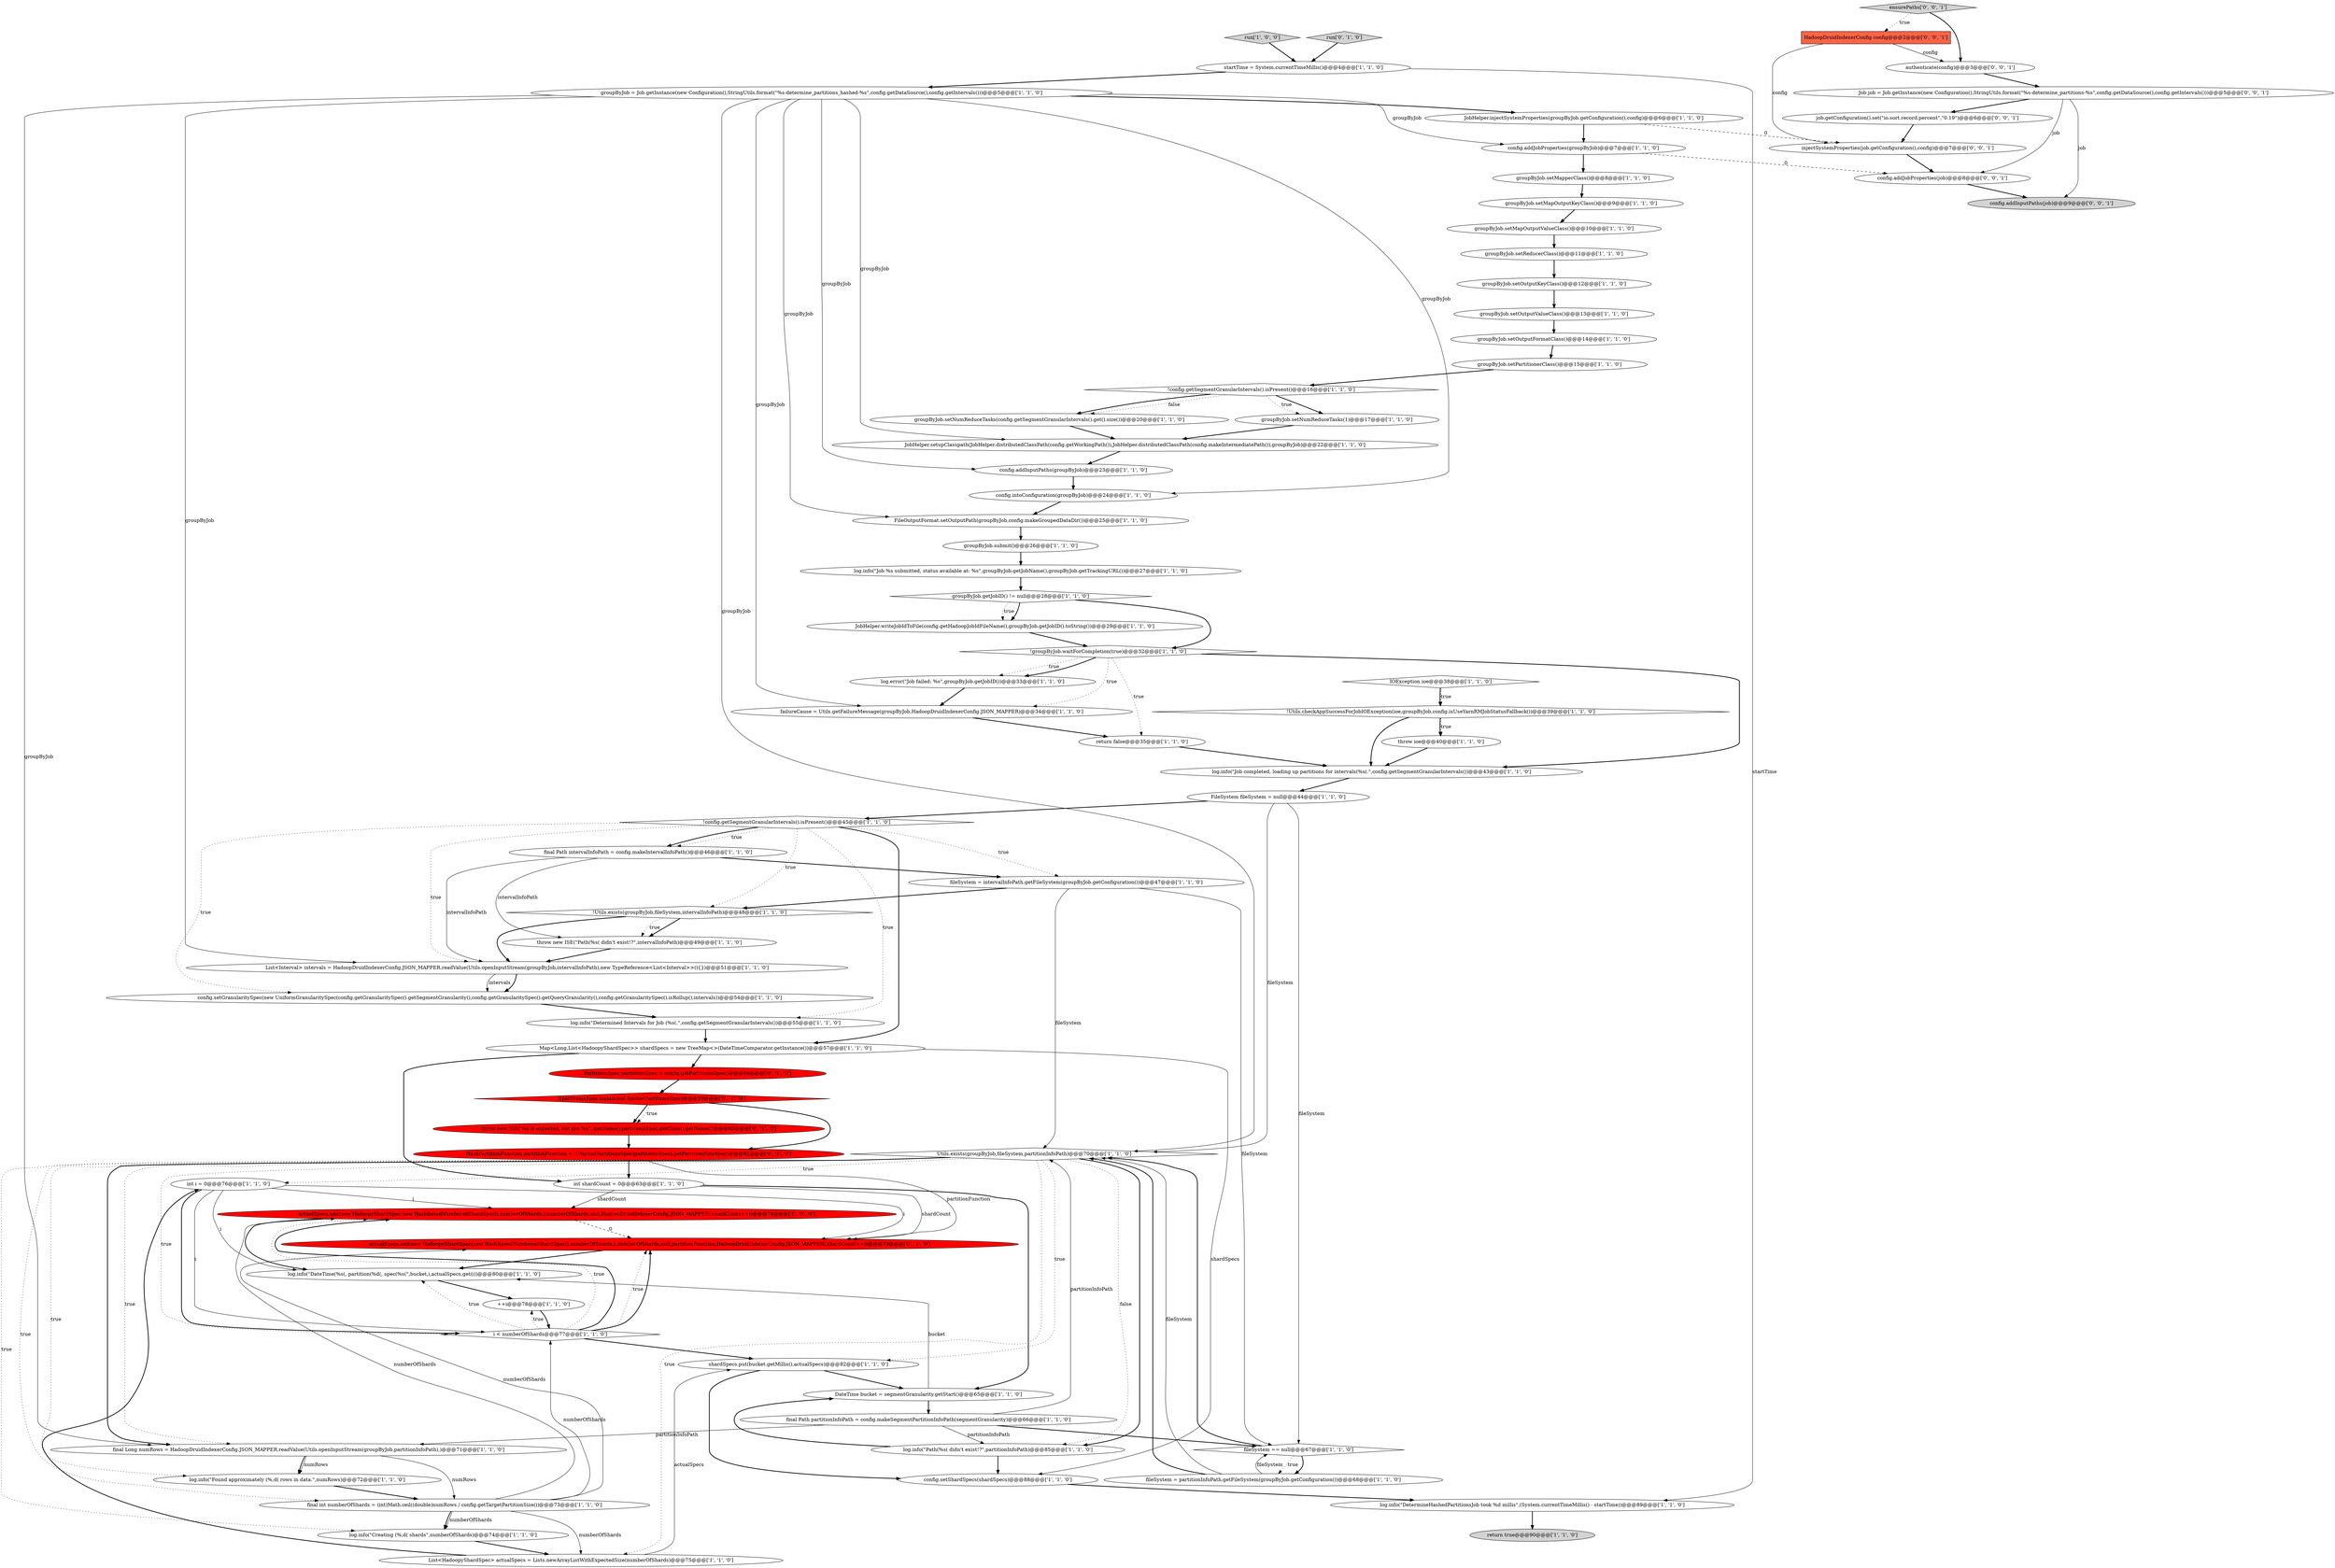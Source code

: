 digraph {
58 [style = filled, label = "log.error(\"Job failed: %s\",groupByJob.getJobID())@@@33@@@['1', '1', '0']", fillcolor = white, shape = ellipse image = "AAA0AAABBB1BBB"];
24 [style = filled, label = "int shardCount = 0@@@63@@@['1', '1', '0']", fillcolor = white, shape = ellipse image = "AAA0AAABBB1BBB"];
39 [style = filled, label = "config.addJobProperties(groupByJob)@@@7@@@['1', '1', '0']", fillcolor = white, shape = ellipse image = "AAA0AAABBB1BBB"];
76 [style = filled, label = "authenticate(config)@@@3@@@['0', '0', '1']", fillcolor = white, shape = ellipse image = "AAA0AAABBB3BBB"];
5 [style = filled, label = "Utils.exists(groupByJob,fileSystem,partitionInfoPath)@@@70@@@['1', '1', '0']", fillcolor = white, shape = diamond image = "AAA0AAABBB1BBB"];
64 [style = filled, label = "throw new ISE(\"%s is expected, but got %s\",.getName(),partitionsSpec.getClass().getName())@@@60@@@['0', '1', '0']", fillcolor = red, shape = ellipse image = "AAA1AAABBB2BBB"];
44 [style = filled, label = "groupByJob.setNumReduceTasks(config.getSegmentGranularIntervals().get().size())@@@20@@@['1', '1', '0']", fillcolor = white, shape = ellipse image = "AAA0AAABBB1BBB"];
57 [style = filled, label = "groupByJob.setOutputValueClass()@@@13@@@['1', '1', '0']", fillcolor = white, shape = ellipse image = "AAA0AAABBB1BBB"];
34 [style = filled, label = "groupByJob.setMapperClass()@@@8@@@['1', '1', '0']", fillcolor = white, shape = ellipse image = "AAA0AAABBB1BBB"];
61 [style = filled, label = "startTime = System.currentTimeMillis()@@@4@@@['1', '1', '0']", fillcolor = white, shape = ellipse image = "AAA0AAABBB1BBB"];
66 [style = filled, label = "run['0', '1', '0']", fillcolor = lightgray, shape = diamond image = "AAA0AAABBB2BBB"];
71 [style = filled, label = "injectSystemProperties(job.getConfiguration(),config)@@@7@@@['0', '0', '1']", fillcolor = white, shape = ellipse image = "AAA0AAABBB3BBB"];
72 [style = filled, label = "config.addJobProperties(job)@@@8@@@['0', '0', '1']", fillcolor = white, shape = ellipse image = "AAA0AAABBB3BBB"];
75 [style = filled, label = "job.getConfiguration().set(\"io.sort.record.percent\",\"0.19\")@@@6@@@['0', '0', '1']", fillcolor = white, shape = ellipse image = "AAA0AAABBB3BBB"];
30 [style = filled, label = "int i = 0@@@76@@@['1', '1', '0']", fillcolor = white, shape = ellipse image = "AAA0AAABBB1BBB"];
26 [style = filled, label = "final int numberOfShards = (int)Math.ceil((double)numRows / config.getTargetPartitionSize())@@@73@@@['1', '1', '0']", fillcolor = white, shape = ellipse image = "AAA0AAABBB1BBB"];
3 [style = filled, label = "JobHelper.writeJobIdToFile(config.getHadoopJobIdFileName(),groupByJob.getJobID().toString())@@@29@@@['1', '1', '0']", fillcolor = white, shape = ellipse image = "AAA0AAABBB1BBB"];
6 [style = filled, label = "groupByJob.setMapOutputValueClass()@@@10@@@['1', '1', '0']", fillcolor = white, shape = ellipse image = "AAA0AAABBB1BBB"];
50 [style = filled, label = "actualSpecs.add(new HadoopyShardSpec(new HashBasedNumberedShardSpec(i,numberOfShards,i,numberOfShards,null,HadoopDruidIndexerConfig.JSON_MAPPER),shardCount++))@@@74@@@['1', '0', '0']", fillcolor = red, shape = ellipse image = "AAA1AAABBB1BBB"];
53 [style = filled, label = "List<HadoopyShardSpec> actualSpecs = Lists.newArrayListWithExpectedSize(numberOfShards)@@@75@@@['1', '1', '0']", fillcolor = white, shape = ellipse image = "AAA0AAABBB1BBB"];
54 [style = filled, label = "groupByJob.getJobID() != null@@@28@@@['1', '1', '0']", fillcolor = white, shape = diamond image = "AAA0AAABBB1BBB"];
70 [style = filled, label = "config.addInputPaths(job)@@@9@@@['0', '0', '1']", fillcolor = lightgray, shape = ellipse image = "AAA0AAABBB3BBB"];
0 [style = filled, label = "groupByJob = Job.getInstance(new Configuration(),StringUtils.format(\"%s-determine_partitions_hashed-%s\",config.getDataSource(),config.getIntervals()))@@@5@@@['1', '1', '0']", fillcolor = white, shape = ellipse image = "AAA0AAABBB1BBB"];
7 [style = filled, label = "groupByJob.setReducerClass()@@@11@@@['1', '1', '0']", fillcolor = white, shape = ellipse image = "AAA0AAABBB1BBB"];
8 [style = filled, label = "!config.getSegmentGranularIntervals().isPresent()@@@45@@@['1', '1', '0']", fillcolor = white, shape = diamond image = "AAA0AAABBB1BBB"];
2 [style = filled, label = "groupByJob.setNumReduceTasks(1)@@@17@@@['1', '1', '0']", fillcolor = white, shape = ellipse image = "AAA0AAABBB1BBB"];
12 [style = filled, label = "fileSystem = partitionInfoPath.getFileSystem(groupByJob.getConfiguration())@@@68@@@['1', '1', '0']", fillcolor = white, shape = ellipse image = "AAA0AAABBB1BBB"];
15 [style = filled, label = "shardSpecs.put(bucket.getMillis(),actualSpecs)@@@82@@@['1', '1', '0']", fillcolor = white, shape = ellipse image = "AAA0AAABBB1BBB"];
21 [style = filled, label = "IOException ioe@@@38@@@['1', '1', '0']", fillcolor = white, shape = diamond image = "AAA0AAABBB1BBB"];
32 [style = filled, label = "log.info(\"Path(%s( didn't exist!?\",partitionInfoPath)@@@85@@@['1', '1', '0']", fillcolor = white, shape = ellipse image = "AAA0AAABBB1BBB"];
47 [style = filled, label = "log.info(\"Found approximately (%,d( rows in data.\",numRows)@@@72@@@['1', '1', '0']", fillcolor = white, shape = ellipse image = "AAA0AAABBB1BBB"];
19 [style = filled, label = "i < numberOfShards@@@77@@@['1', '1', '0']", fillcolor = white, shape = diamond image = "AAA0AAABBB1BBB"];
28 [style = filled, label = "config.intoConfiguration(groupByJob)@@@24@@@['1', '1', '0']", fillcolor = white, shape = ellipse image = "AAA0AAABBB1BBB"];
69 [style = filled, label = "ensurePaths['0', '0', '1']", fillcolor = lightgray, shape = diamond image = "AAA0AAABBB3BBB"];
13 [style = filled, label = "return false@@@35@@@['1', '1', '0']", fillcolor = white, shape = ellipse image = "AAA0AAABBB1BBB"];
36 [style = filled, label = "FileSystem fileSystem = null@@@44@@@['1', '1', '0']", fillcolor = white, shape = ellipse image = "AAA0AAABBB1BBB"];
74 [style = filled, label = "Job job = Job.getInstance(new Configuration(),StringUtils.format(\"%s-determine_partitions-%s\",config.getDataSource(),config.getIntervals()))@@@5@@@['0', '0', '1']", fillcolor = white, shape = ellipse image = "AAA0AAABBB3BBB"];
9 [style = filled, label = "log.info(\"Determined Intervals for Job (%s(.\",config.getSegmentGranularIntervals())@@@55@@@['1', '1', '0']", fillcolor = white, shape = ellipse image = "AAA0AAABBB1BBB"];
40 [style = filled, label = "log.info(\"Job %s submitted, status available at: %s\",groupByJob.getJobName(),groupByJob.getTrackingURL())@@@27@@@['1', '1', '0']", fillcolor = white, shape = ellipse image = "AAA0AAABBB1BBB"];
52 [style = filled, label = "JobHelper.injectSystemProperties(groupByJob.getConfiguration(),config)@@@6@@@['1', '1', '0']", fillcolor = white, shape = ellipse image = "AAA0AAABBB1BBB"];
20 [style = filled, label = "run['1', '0', '0']", fillcolor = lightgray, shape = diamond image = "AAA0AAABBB1BBB"];
11 [style = filled, label = "groupByJob.submit()@@@26@@@['1', '1', '0']", fillcolor = white, shape = ellipse image = "AAA0AAABBB1BBB"];
43 [style = filled, label = "log.info(\"Job completed, loading up partitions for intervals(%s(.\",config.getSegmentGranularIntervals())@@@43@@@['1', '1', '0']", fillcolor = white, shape = ellipse image = "AAA0AAABBB1BBB"];
56 [style = filled, label = "DateTime bucket = segmentGranularity.getStart()@@@65@@@['1', '1', '0']", fillcolor = white, shape = ellipse image = "AAA0AAABBB1BBB"];
31 [style = filled, label = "!config.getSegmentGranularIntervals().isPresent()@@@16@@@['1', '1', '0']", fillcolor = white, shape = diamond image = "AAA0AAABBB1BBB"];
4 [style = filled, label = "config.addInputPaths(groupByJob)@@@23@@@['1', '1', '0']", fillcolor = white, shape = ellipse image = "AAA0AAABBB1BBB"];
46 [style = filled, label = "FileOutputFormat.setOutputPath(groupByJob,config.makeGroupedDataDir())@@@25@@@['1', '1', '0']", fillcolor = white, shape = ellipse image = "AAA0AAABBB1BBB"];
16 [style = filled, label = "groupByJob.setMapOutputKeyClass()@@@9@@@['1', '1', '0']", fillcolor = white, shape = ellipse image = "AAA0AAABBB1BBB"];
18 [style = filled, label = "log.info(\"Creating (%,d( shards\",numberOfShards)@@@74@@@['1', '1', '0']", fillcolor = white, shape = ellipse image = "AAA0AAABBB1BBB"];
35 [style = filled, label = "groupByJob.setPartitionerClass()@@@15@@@['1', '1', '0']", fillcolor = white, shape = ellipse image = "AAA0AAABBB1BBB"];
29 [style = filled, label = "throw ioe@@@40@@@['1', '1', '0']", fillcolor = white, shape = ellipse image = "AAA0AAABBB1BBB"];
68 [style = filled, label = "actualSpecs.add(new HadoopyShardSpec(new HashBasedNumberedShardSpec(i,numberOfShards,i,numberOfShards,null,partitionFunction,HadoopDruidIndexerConfig.JSON_MAPPER),shardCount++))@@@79@@@['0', '1', '0']", fillcolor = red, shape = ellipse image = "AAA1AAABBB2BBB"];
10 [style = filled, label = "fileSystem = intervalInfoPath.getFileSystem(groupByJob.getConfiguration())@@@47@@@['1', '1', '0']", fillcolor = white, shape = ellipse image = "AAA0AAABBB1BBB"];
73 [style = filled, label = "HadoopDruidIndexerConfig config@@@2@@@['0', '0', '1']", fillcolor = tomato, shape = box image = "AAA0AAABBB3BBB"];
49 [style = filled, label = "throw new ISE(\"Path(%s( didn't exist!?\",intervalInfoPath)@@@49@@@['1', '1', '0']", fillcolor = white, shape = ellipse image = "AAA0AAABBB1BBB"];
60 [style = filled, label = "final Long numRows = HadoopDruidIndexerConfig.JSON_MAPPER.readValue(Utils.openInputStream(groupByJob,partitionInfoPath),)@@@71@@@['1', '1', '0']", fillcolor = white, shape = ellipse image = "AAA0AAABBB1BBB"];
33 [style = filled, label = "failureCause = Utils.getFailureMessage(groupByJob,HadoopDruidIndexerConfig.JSON_MAPPER)@@@34@@@['1', '1', '0']", fillcolor = white, shape = ellipse image = "AAA0AAABBB1BBB"];
37 [style = filled, label = "config.setShardSpecs(shardSpecs)@@@88@@@['1', '1', '0']", fillcolor = white, shape = ellipse image = "AAA0AAABBB1BBB"];
62 [style = filled, label = "Map<Long,List<HadoopyShardSpec>> shardSpecs = new TreeMap<>(DateTimeComparator.getInstance())@@@57@@@['1', '1', '0']", fillcolor = white, shape = ellipse image = "AAA0AAABBB1BBB"];
45 [style = filled, label = "final Path partitionInfoPath = config.makeSegmentPartitionInfoPath(segmentGranularity)@@@66@@@['1', '1', '0']", fillcolor = white, shape = ellipse image = "AAA0AAABBB1BBB"];
55 [style = filled, label = "!groupByJob.waitForCompletion(true)@@@32@@@['1', '1', '0']", fillcolor = white, shape = diamond image = "AAA0AAABBB1BBB"];
63 [style = filled, label = "PartitionsSpec partitionsSpec = config.getPartitionsSpec()@@@58@@@['0', '1', '0']", fillcolor = red, shape = ellipse image = "AAA1AAABBB2BBB"];
65 [style = filled, label = "HashPartitionFunction partitionFunction = ((HashedPartitionsSpec)partitionsSpec).getPartitionFunction()@@@62@@@['0', '1', '0']", fillcolor = red, shape = ellipse image = "AAA1AAABBB2BBB"];
59 [style = filled, label = "JobHelper.setupClasspath(JobHelper.distributedClassPath(config.getWorkingPath()),JobHelper.distributedClassPath(config.makeIntermediatePath()),groupByJob)@@@22@@@['1', '1', '0']", fillcolor = white, shape = ellipse image = "AAA0AAABBB1BBB"];
42 [style = filled, label = "groupByJob.setOutputFormatClass()@@@14@@@['1', '1', '0']", fillcolor = white, shape = ellipse image = "AAA0AAABBB1BBB"];
17 [style = filled, label = "final Path intervalInfoPath = config.makeIntervalInfoPath()@@@46@@@['1', '1', '0']", fillcolor = white, shape = ellipse image = "AAA0AAABBB1BBB"];
27 [style = filled, label = "groupByJob.setOutputKeyClass()@@@12@@@['1', '1', '0']", fillcolor = white, shape = ellipse image = "AAA0AAABBB1BBB"];
22 [style = filled, label = "config.setGranularitySpec(new UniformGranularitySpec(config.getGranularitySpec().getSegmentGranularity(),config.getGranularitySpec().getQueryGranularity(),config.getGranularitySpec().isRollup(),intervals))@@@54@@@['1', '1', '0']", fillcolor = white, shape = ellipse image = "AAA0AAABBB1BBB"];
38 [style = filled, label = "log.info(\"DetermineHashedPartitionsJob took %d millis\",(System.currentTimeMillis() - startTime))@@@89@@@['1', '1', '0']", fillcolor = white, shape = ellipse image = "AAA0AAABBB1BBB"];
48 [style = filled, label = "List<Interval> intervals = HadoopDruidIndexerConfig.JSON_MAPPER.readValue(Utils.openInputStream(groupByJob,intervalInfoPath),new TypeReference<List<Interval>>(){})@@@51@@@['1', '1', '0']", fillcolor = white, shape = ellipse image = "AAA0AAABBB1BBB"];
51 [style = filled, label = "!Utils.checkAppSuccessForJobIOException(ioe,groupByJob,config.isUseYarnRMJobStatusFallback())@@@39@@@['1', '1', '0']", fillcolor = white, shape = diamond image = "AAA0AAABBB1BBB"];
23 [style = filled, label = "fileSystem == null@@@67@@@['1', '1', '0']", fillcolor = white, shape = diamond image = "AAA0AAABBB1BBB"];
14 [style = filled, label = "++i@@@78@@@['1', '1', '0']", fillcolor = white, shape = ellipse image = "AAA0AAABBB1BBB"];
25 [style = filled, label = "return true@@@90@@@['1', '1', '0']", fillcolor = lightgray, shape = ellipse image = "AAA0AAABBB1BBB"];
67 [style = filled, label = "!(partitionsSpec instanceof HashedPartitionsSpec)@@@59@@@['0', '1', '0']", fillcolor = red, shape = diamond image = "AAA1AAABBB2BBB"];
41 [style = filled, label = "log.info(\"DateTime(%s(, partition(%d(, spec(%s(\",bucket,i,actualSpecs.get(i))@@@80@@@['1', '1', '0']", fillcolor = white, shape = ellipse image = "AAA0AAABBB1BBB"];
1 [style = filled, label = "!Utils.exists(groupByJob,fileSystem,intervalInfoPath)@@@48@@@['1', '1', '0']", fillcolor = white, shape = diamond image = "AAA0AAABBB1BBB"];
54->55 [style = bold, label=""];
0->33 [style = solid, label="groupByJob"];
8->48 [style = dotted, label="true"];
21->51 [style = bold, label=""];
12->5 [style = bold, label=""];
32->37 [style = bold, label=""];
69->76 [style = bold, label=""];
5->18 [style = dotted, label="true"];
5->19 [style = dotted, label="true"];
10->5 [style = solid, label="fileSystem"];
49->48 [style = bold, label=""];
62->37 [style = solid, label="shardSpecs"];
17->49 [style = solid, label="intervalInfoPath"];
73->76 [style = solid, label="config"];
36->5 [style = solid, label="fileSystem"];
0->4 [style = solid, label="groupByJob"];
45->60 [style = solid, label="partitionInfoPath"];
0->52 [style = bold, label=""];
60->47 [style = bold, label=""];
37->38 [style = bold, label=""];
52->71 [style = dashed, label="0"];
47->26 [style = bold, label=""];
2->59 [style = bold, label=""];
8->22 [style = dotted, label="true"];
29->43 [style = bold, label=""];
26->53 [style = solid, label="numberOfShards"];
23->12 [style = bold, label=""];
61->38 [style = solid, label="startTime"];
60->26 [style = solid, label="numRows"];
19->15 [style = bold, label=""];
54->3 [style = bold, label=""];
0->59 [style = solid, label="groupByJob"];
10->23 [style = solid, label="fileSystem"];
20->61 [style = bold, label=""];
32->56 [style = bold, label=""];
35->31 [style = bold, label=""];
26->19 [style = solid, label="numberOfShards"];
67->64 [style = bold, label=""];
39->34 [style = bold, label=""];
16->6 [style = bold, label=""];
22->9 [style = bold, label=""];
60->47 [style = solid, label="numRows"];
8->17 [style = dotted, label="true"];
69->73 [style = dotted, label="true"];
59->4 [style = bold, label=""];
53->30 [style = bold, label=""];
31->2 [style = bold, label=""];
1->49 [style = bold, label=""];
26->18 [style = solid, label="numberOfShards"];
26->68 [style = solid, label="numberOfShards"];
33->13 [style = bold, label=""];
0->60 [style = solid, label="groupByJob"];
8->62 [style = bold, label=""];
74->70 [style = solid, label="job"];
8->17 [style = bold, label=""];
30->19 [style = bold, label=""];
45->32 [style = solid, label="partitionInfoPath"];
5->32 [style = dotted, label="false"];
13->43 [style = bold, label=""];
51->29 [style = dotted, label="true"];
19->41 [style = dotted, label="true"];
0->5 [style = solid, label="groupByJob"];
61->0 [style = bold, label=""];
38->25 [style = bold, label=""];
12->5 [style = solid, label="fileSystem"];
66->61 [style = bold, label=""];
5->26 [style = dotted, label="true"];
5->30 [style = dotted, label="true"];
39->72 [style = dashed, label="0"];
0->39 [style = solid, label="groupByJob"];
6->7 [style = bold, label=""];
10->1 [style = bold, label=""];
0->46 [style = solid, label="groupByJob"];
50->41 [style = bold, label=""];
30->50 [style = solid, label="i"];
74->72 [style = solid, label="job"];
19->68 [style = dotted, label="true"];
0->28 [style = solid, label="groupByJob"];
74->75 [style = bold, label=""];
17->10 [style = bold, label=""];
24->56 [style = bold, label=""];
55->58 [style = dotted, label="true"];
23->5 [style = bold, label=""];
45->23 [style = bold, label=""];
30->68 [style = solid, label="i"];
1->48 [style = bold, label=""];
43->36 [style = bold, label=""];
44->59 [style = bold, label=""];
19->68 [style = bold, label=""];
14->19 [style = bold, label=""];
19->50 [style = bold, label=""];
21->51 [style = dotted, label="true"];
65->68 [style = solid, label="partitionFunction"];
3->55 [style = bold, label=""];
5->15 [style = dotted, label="true"];
71->72 [style = bold, label=""];
51->29 [style = bold, label=""];
5->32 [style = bold, label=""];
76->74 [style = bold, label=""];
31->44 [style = dotted, label="false"];
55->33 [style = dotted, label="true"];
56->45 [style = bold, label=""];
31->44 [style = bold, label=""];
5->53 [style = dotted, label="true"];
55->13 [style = dotted, label="true"];
62->24 [style = bold, label=""];
17->48 [style = solid, label="intervalInfoPath"];
34->16 [style = bold, label=""];
64->65 [style = bold, label=""];
63->67 [style = bold, label=""];
36->8 [style = bold, label=""];
31->2 [style = dotted, label="true"];
55->43 [style = bold, label=""];
51->43 [style = bold, label=""];
8->9 [style = dotted, label="true"];
24->68 [style = solid, label="shardCount"];
15->56 [style = bold, label=""];
30->19 [style = solid, label="i"];
15->37 [style = bold, label=""];
30->41 [style = solid, label="i"];
41->14 [style = bold, label=""];
19->50 [style = dotted, label="true"];
19->14 [style = dotted, label="true"];
52->39 [style = bold, label=""];
57->42 [style = bold, label=""];
40->54 [style = bold, label=""];
65->24 [style = bold, label=""];
5->60 [style = bold, label=""];
67->64 [style = dotted, label="true"];
72->70 [style = bold, label=""];
12->23 [style = solid, label="fileSystem"];
62->63 [style = bold, label=""];
18->53 [style = bold, label=""];
9->62 [style = bold, label=""];
48->22 [style = bold, label=""];
24->50 [style = solid, label="shardCount"];
8->10 [style = dotted, label="true"];
11->40 [style = bold, label=""];
67->65 [style = bold, label=""];
36->23 [style = solid, label="fileSystem"];
54->3 [style = dotted, label="true"];
56->41 [style = solid, label="bucket"];
4->28 [style = bold, label=""];
46->11 [style = bold, label=""];
45->5 [style = solid, label="partitionInfoPath"];
42->35 [style = bold, label=""];
1->49 [style = dotted, label="true"];
58->33 [style = bold, label=""];
8->1 [style = dotted, label="true"];
28->46 [style = bold, label=""];
5->60 [style = dotted, label="true"];
48->22 [style = solid, label="intervals"];
5->47 [style = dotted, label="true"];
27->57 [style = bold, label=""];
50->68 [style = dashed, label="0"];
0->48 [style = solid, label="groupByJob"];
7->27 [style = bold, label=""];
75->71 [style = bold, label=""];
68->41 [style = bold, label=""];
23->12 [style = dotted, label="true"];
55->58 [style = bold, label=""];
73->71 [style = solid, label="config"];
53->15 [style = solid, label="actualSpecs"];
26->18 [style = bold, label=""];
26->50 [style = solid, label="numberOfShards"];
}
